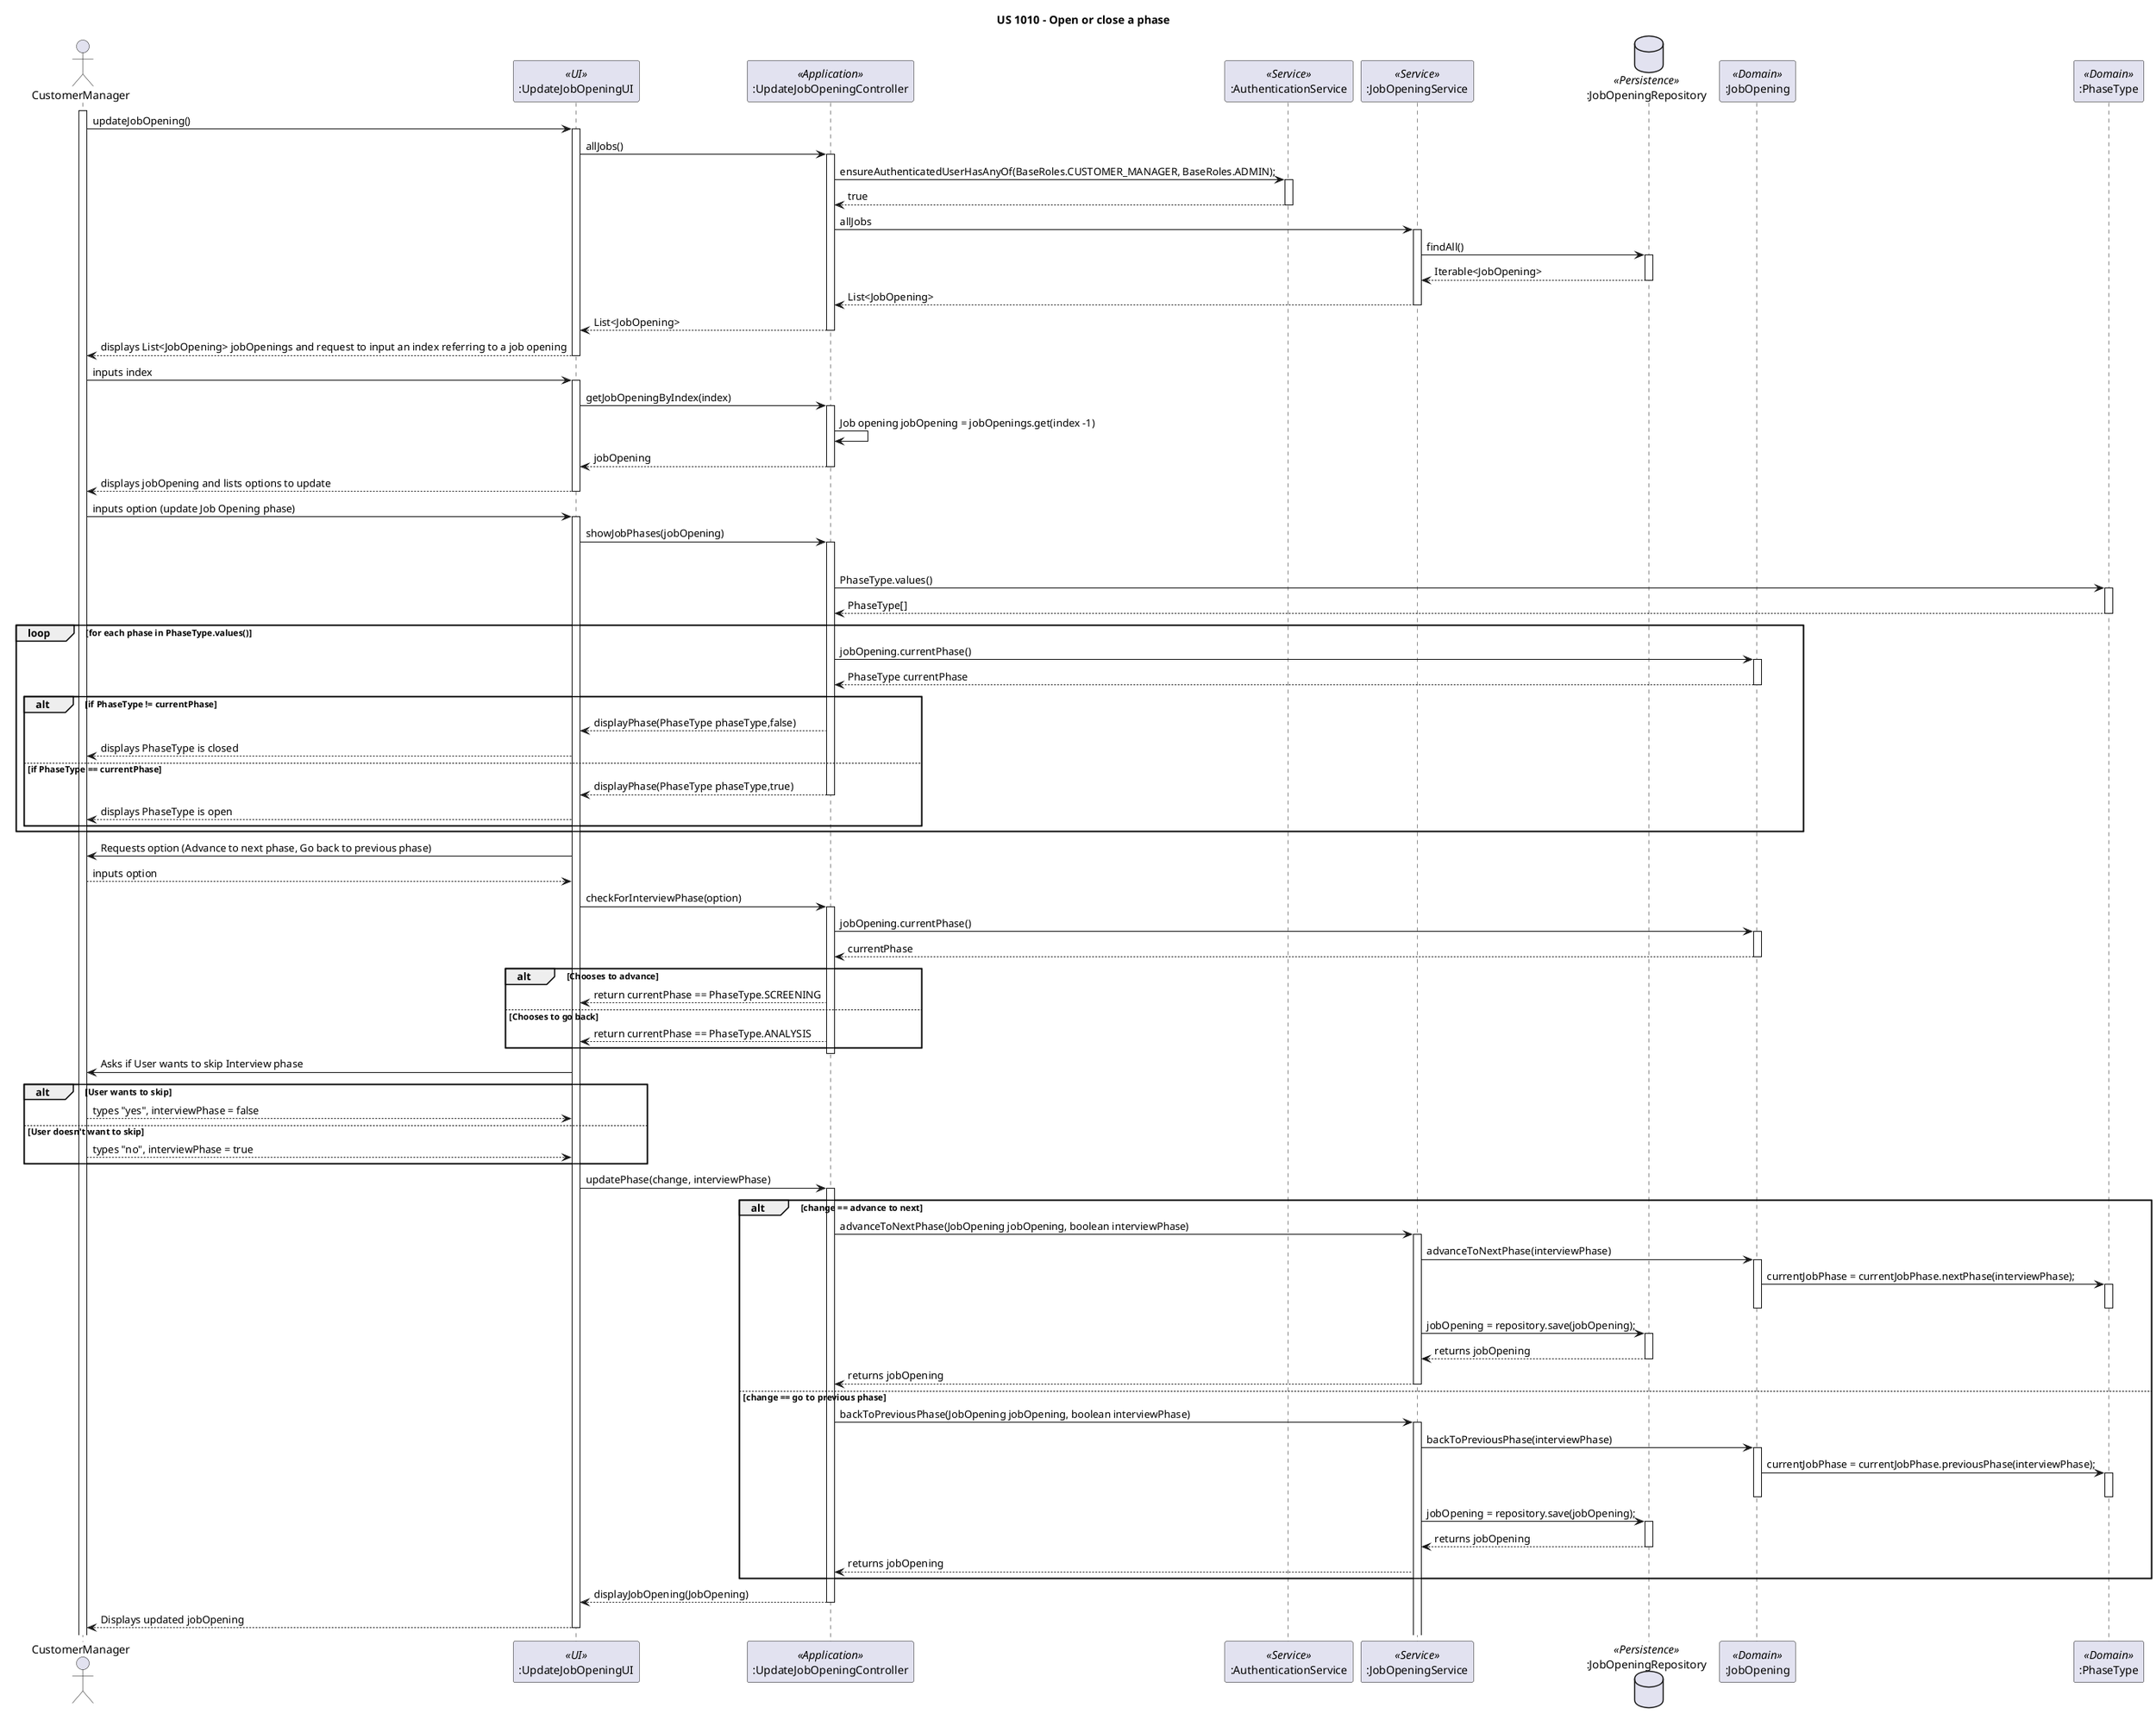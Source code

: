 @startuml

title US 1010 - Open or close a phase

actor "CustomerManager" as CM
participant ":UpdateJobOpeningUI" as UI <<UI>>
participant ":UpdateJobOpeningController" as Controller <<Application>>
participant ":AuthenticationService" as AuthzService <<Service>>
participant ":JobOpeningService" as JOService <<Service>>
database ":JobOpeningRepository" as JORepo <<Persistence>>
participant ":JobOpening" as JobOpening <<Domain>>
participant ":PhaseType" as PhaseType <<Domain>>



activate CM
CM -> UI : updateJobOpening()
activate UI
UI -> Controller : allJobs()
activate Controller
Controller -> AuthzService : ensureAuthenticatedUserHasAnyOf(BaseRoles.CUSTOMER_MANAGER, BaseRoles.ADMIN);
activate AuthzService
AuthzService --> Controller : true
deactivate AuthzService
Controller -> JOService : allJobs
activate JOService
JOService -> JORepo : findAll()
activate JORepo
JORepo --> JOService : Iterable<JobOpening>
deactivate JORepo
JOService --> Controller : List<JobOpening>
deactivate JOService
Controller --> UI : List<JobOpening>
deactivate Controller
UI --> CM : displays List<JobOpening> jobOpenings and request to input an index referring to a job opening
deactivate UI
CM -> UI : inputs index
activate UI

UI -> Controller : getJobOpeningByIndex(index)
activate Controller
Controller -> Controller: Job opening jobOpening = jobOpenings.get(index -1)
Controller --> UI : jobOpening
deactivate Controller
UI --> CM : displays jobOpening and lists options to update
deactivate UI
CM -> UI : inputs option (update Job Opening phase)
activate UI
UI -> Controller : showJobPhases(jobOpening)
activate Controller
loop for each phase in PhaseType.values()
Controller -> PhaseType: PhaseType.values()
activate PhaseType

PhaseType --> Controller : PhaseType[]
deactivate PhaseType
loop for each phase in PhaseType.values()
Controller -> JobOpening : jobOpening.currentPhase()
activate JobOpening

JobOpening --> Controller : PhaseType currentPhase
deactivate JobOpening
alt if PhaseType != currentPhase
Controller --> UI : displayPhase(PhaseType phaseType,false)
UI --> CM : displays PhaseType is closed
else if PhaseType == currentPhase
Controller --> UI : displayPhase(PhaseType phaseType,true)
deactivate Controller
UI --> CM : displays PhaseType is open
end

end
UI -> CM : Requests option (Advance to next phase, Go back to previous phase)
CM --> UI : inputs option
UI -> Controller: checkForInterviewPhase(option)
activate Controller

Controller -> JobOpening: jobOpening.currentPhase()
activate JobOpening

JobOpening --> Controller: currentPhase
deactivate JobOpening
alt Chooses to advance
Controller --> UI : return currentPhase == PhaseType.SCREENING
else Chooses to go back
Controller --> UI : return currentPhase == PhaseType.ANALYSIS
end
deactivate Controller
UI -> CM: Asks if User wants to skip Interview phase
alt User wants to skip
CM --> UI: types "yes", interviewPhase = false
else User doesn't want to skip
CM --> UI: types "no", interviewPhase = true
end
UI -> Controller: updatePhase(change, interviewPhase)
activate Controller
alt change == advance to next
Controller -> JOService: advanceToNextPhase(JobOpening jobOpening, boolean interviewPhase)
activate JOService

JOService -> JobOpening: advanceToNextPhase(interviewPhase)
activate JobOpening

JobOpening -> PhaseType: currentJobPhase = currentJobPhase.nextPhase(interviewPhase);
activate PhaseType
deactivate PhaseType

deactivate JobOpening

JOService -> JORepo:  jobOpening = repository.save(jobOpening);
activate JORepo
JORepo --> JOService: returns jobOpening
deactivate JORepo
JOService --> Controller: returns jobOpening
deactivate JOService
else change == go to previous phase

Controller -> JOService: backToPreviousPhase(JobOpening jobOpening, boolean interviewPhase)
activate JOService

JOService -> JobOpening: backToPreviousPhase(interviewPhase)
activate JobOpening

JobOpening -> PhaseType: currentJobPhase = currentJobPhase.previousPhase(interviewPhase);
activate PhaseType
deactivate PhaseType

deactivate JobOpening

JOService -> JORepo:  jobOpening = repository.save(jobOpening);
activate JORepo
JORepo --> JOService: returns jobOpening
deactivate JORepo
JOService --> Controller: returns jobOpening
end
Controller --> UI: displayJobOpening(JobOpening)
deactivate Controller
UI --> CM: Displays updated jobOpening
deactivate UI




@enduml